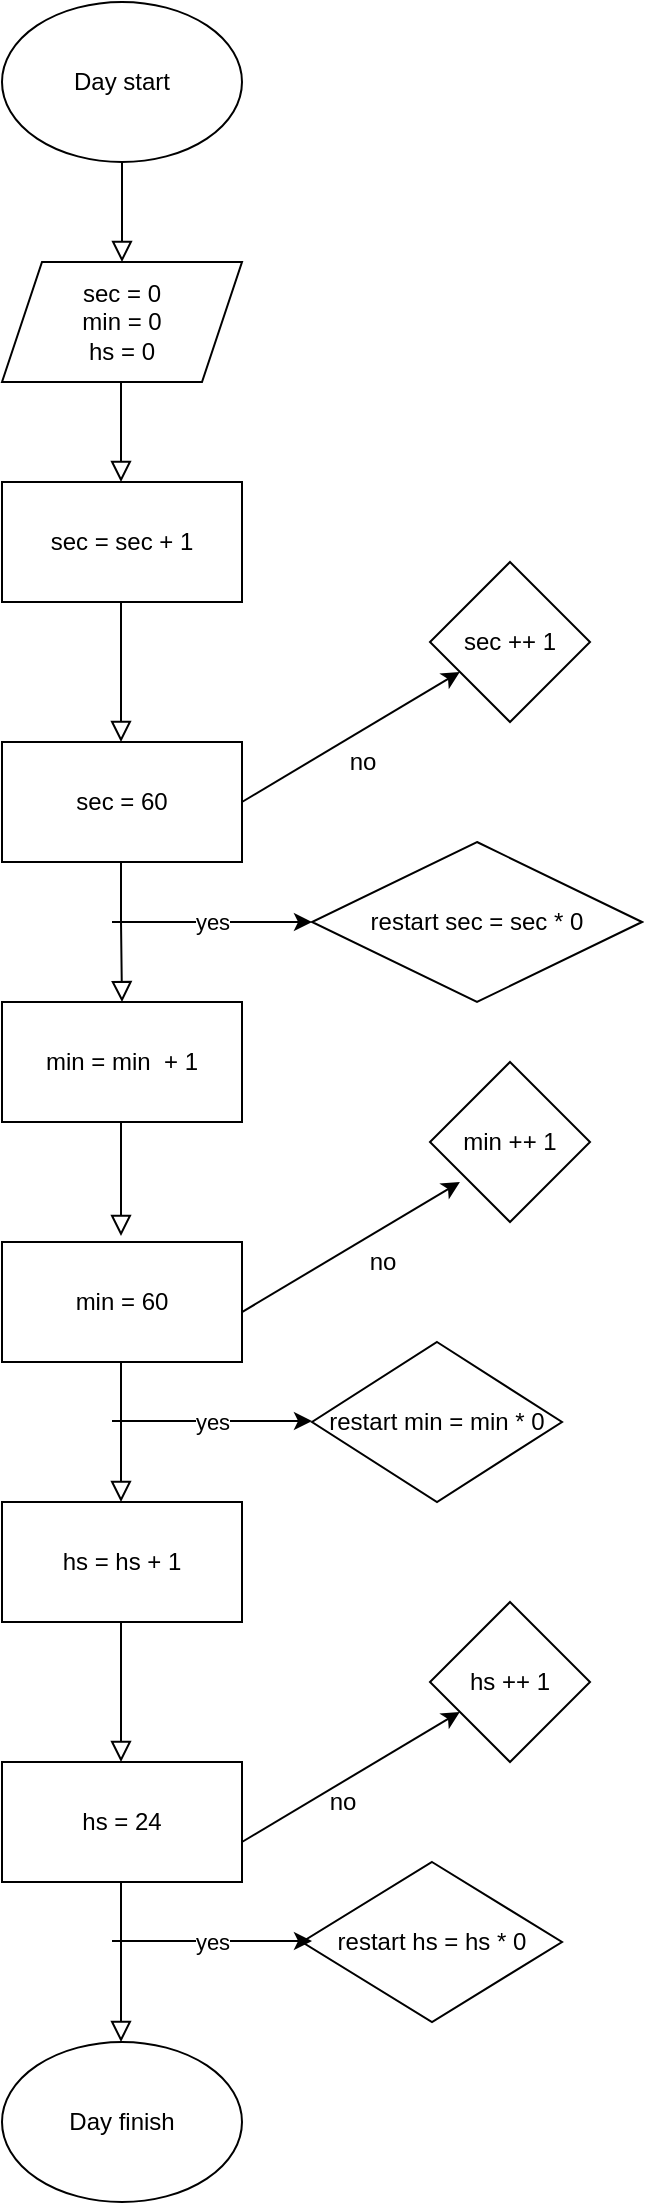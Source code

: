 <mxfile version="14.4.2" type="github">
  <diagram id="C5RBs43oDa-KdzZeNtuy" name="Page-1">
    <mxGraphModel dx="868" dy="520" grid="1" gridSize="10" guides="1" tooltips="1" connect="1" arrows="1" fold="1" page="1" pageScale="1" pageWidth="827" pageHeight="1169" math="0" shadow="0">
      <root>
        <mxCell id="WIyWlLk6GJQsqaUBKTNV-0" />
        <mxCell id="WIyWlLk6GJQsqaUBKTNV-1" parent="WIyWlLk6GJQsqaUBKTNV-0" />
        <mxCell id="WIyWlLk6GJQsqaUBKTNV-2" value="" style="rounded=0;html=1;jettySize=auto;orthogonalLoop=1;fontSize=11;endArrow=block;endFill=0;endSize=8;strokeWidth=1;shadow=0;labelBackgroundColor=none;edgeStyle=orthogonalEdgeStyle;" parent="WIyWlLk6GJQsqaUBKTNV-1" edge="1">
          <mxGeometry relative="1" as="geometry">
            <mxPoint x="220" y="120" as="sourcePoint" />
            <mxPoint x="220" y="170" as="targetPoint" />
          </mxGeometry>
        </mxCell>
        <mxCell id="HOnEsfr5_AqQ8r8YANOD-0" value="sec = 0&lt;br&gt;min = 0&lt;br&gt;hs = 0" style="shape=parallelogram;perimeter=parallelogramPerimeter;whiteSpace=wrap;html=1;fixedSize=1;" vertex="1" parent="WIyWlLk6GJQsqaUBKTNV-1">
          <mxGeometry x="160" y="170" width="120" height="60" as="geometry" />
        </mxCell>
        <mxCell id="HOnEsfr5_AqQ8r8YANOD-3" value="" style="rounded=0;html=1;jettySize=auto;orthogonalLoop=1;fontSize=11;endArrow=block;endFill=0;endSize=8;strokeWidth=1;shadow=0;labelBackgroundColor=none;edgeStyle=orthogonalEdgeStyle;" edge="1" parent="WIyWlLk6GJQsqaUBKTNV-1">
          <mxGeometry relative="1" as="geometry">
            <mxPoint x="219.5" y="230" as="sourcePoint" />
            <mxPoint x="219.5" y="280" as="targetPoint" />
          </mxGeometry>
        </mxCell>
        <mxCell id="HOnEsfr5_AqQ8r8YANOD-4" value="sec = 60" style="rounded=0;whiteSpace=wrap;html=1;" vertex="1" parent="WIyWlLk6GJQsqaUBKTNV-1">
          <mxGeometry x="160" y="410" width="120" height="60" as="geometry" />
        </mxCell>
        <mxCell id="HOnEsfr5_AqQ8r8YANOD-5" value="" style="rounded=0;html=1;jettySize=auto;orthogonalLoop=1;fontSize=11;endArrow=block;endFill=0;endSize=8;strokeWidth=1;shadow=0;labelBackgroundColor=none;edgeStyle=orthogonalEdgeStyle;" edge="1" parent="WIyWlLk6GJQsqaUBKTNV-1">
          <mxGeometry relative="1" as="geometry">
            <mxPoint x="219.5" y="340" as="sourcePoint" />
            <mxPoint x="219.5" y="410" as="targetPoint" />
          </mxGeometry>
        </mxCell>
        <mxCell id="HOnEsfr5_AqQ8r8YANOD-9" value="sec = sec + 1" style="rounded=0;whiteSpace=wrap;html=1;" vertex="1" parent="WIyWlLk6GJQsqaUBKTNV-1">
          <mxGeometry x="160" y="280" width="120" height="60" as="geometry" />
        </mxCell>
        <mxCell id="HOnEsfr5_AqQ8r8YANOD-11" value="" style="rounded=0;html=1;jettySize=auto;orthogonalLoop=1;fontSize=11;endArrow=block;endFill=0;endSize=8;strokeWidth=1;shadow=0;labelBackgroundColor=none;edgeStyle=orthogonalEdgeStyle;" edge="1" parent="WIyWlLk6GJQsqaUBKTNV-1" target="HOnEsfr5_AqQ8r8YANOD-12">
          <mxGeometry relative="1" as="geometry">
            <mxPoint x="219.5" y="470" as="sourcePoint" />
            <mxPoint x="219.5" y="520" as="targetPoint" />
            <Array as="points">
              <mxPoint x="220" y="500" />
              <mxPoint x="220" y="500" />
            </Array>
          </mxGeometry>
        </mxCell>
        <mxCell id="HOnEsfr5_AqQ8r8YANOD-12" value="min = min&amp;nbsp; + 1" style="rounded=0;whiteSpace=wrap;html=1;" vertex="1" parent="WIyWlLk6GJQsqaUBKTNV-1">
          <mxGeometry x="160" y="540" width="120" height="60" as="geometry" />
        </mxCell>
        <mxCell id="HOnEsfr5_AqQ8r8YANOD-13" value="" style="rounded=0;html=1;jettySize=auto;orthogonalLoop=1;fontSize=11;endArrow=block;endFill=0;endSize=8;strokeWidth=1;shadow=0;labelBackgroundColor=none;edgeStyle=orthogonalEdgeStyle;" edge="1" parent="WIyWlLk6GJQsqaUBKTNV-1">
          <mxGeometry relative="1" as="geometry">
            <mxPoint x="219.5" y="607" as="sourcePoint" />
            <mxPoint x="219.5" y="657" as="targetPoint" />
            <Array as="points">
              <mxPoint x="220" y="600" />
              <mxPoint x="220" y="600" />
            </Array>
          </mxGeometry>
        </mxCell>
        <mxCell id="HOnEsfr5_AqQ8r8YANOD-15" value="min = 60" style="rounded=0;whiteSpace=wrap;html=1;" vertex="1" parent="WIyWlLk6GJQsqaUBKTNV-1">
          <mxGeometry x="160" y="660" width="120" height="60" as="geometry" />
        </mxCell>
        <mxCell id="HOnEsfr5_AqQ8r8YANOD-16" value="" style="rounded=0;html=1;jettySize=auto;orthogonalLoop=1;fontSize=11;endArrow=block;endFill=0;endSize=8;strokeWidth=1;shadow=0;labelBackgroundColor=none;edgeStyle=orthogonalEdgeStyle;" edge="1" parent="WIyWlLk6GJQsqaUBKTNV-1">
          <mxGeometry relative="1" as="geometry">
            <mxPoint x="219.5" y="720" as="sourcePoint" />
            <mxPoint x="219.5" y="790" as="targetPoint" />
            <Array as="points">
              <mxPoint x="220" y="750" />
              <mxPoint x="220" y="750" />
            </Array>
          </mxGeometry>
        </mxCell>
        <mxCell id="HOnEsfr5_AqQ8r8YANOD-18" value="hs = hs + 1" style="rounded=0;whiteSpace=wrap;html=1;" vertex="1" parent="WIyWlLk6GJQsqaUBKTNV-1">
          <mxGeometry x="160" y="790" width="120" height="60" as="geometry" />
        </mxCell>
        <mxCell id="HOnEsfr5_AqQ8r8YANOD-20" value="" style="rounded=0;html=1;jettySize=auto;orthogonalLoop=1;fontSize=11;endArrow=block;endFill=0;endSize=8;strokeWidth=1;shadow=0;labelBackgroundColor=none;edgeStyle=orthogonalEdgeStyle;" edge="1" parent="WIyWlLk6GJQsqaUBKTNV-1">
          <mxGeometry relative="1" as="geometry">
            <mxPoint x="219.5" y="850" as="sourcePoint" />
            <mxPoint x="219.5" y="920" as="targetPoint" />
            <Array as="points">
              <mxPoint x="220" y="880" />
              <mxPoint x="220" y="880" />
            </Array>
          </mxGeometry>
        </mxCell>
        <mxCell id="HOnEsfr5_AqQ8r8YANOD-22" value="hs = 24" style="rounded=0;whiteSpace=wrap;html=1;" vertex="1" parent="WIyWlLk6GJQsqaUBKTNV-1">
          <mxGeometry x="160" y="920" width="120" height="60" as="geometry" />
        </mxCell>
        <mxCell id="HOnEsfr5_AqQ8r8YANOD-23" value="" style="rounded=0;html=1;jettySize=auto;orthogonalLoop=1;fontSize=11;endArrow=block;endFill=0;endSize=8;strokeWidth=1;shadow=0;labelBackgroundColor=none;edgeStyle=orthogonalEdgeStyle;" edge="1" parent="WIyWlLk6GJQsqaUBKTNV-1" target="HOnEsfr5_AqQ8r8YANOD-24">
          <mxGeometry relative="1" as="geometry">
            <mxPoint x="219.5" y="980" as="sourcePoint" />
            <mxPoint x="219.5" y="1030" as="targetPoint" />
          </mxGeometry>
        </mxCell>
        <mxCell id="HOnEsfr5_AqQ8r8YANOD-24" value="Day finish" style="ellipse;whiteSpace=wrap;html=1;" vertex="1" parent="WIyWlLk6GJQsqaUBKTNV-1">
          <mxGeometry x="160" y="1060" width="120" height="80" as="geometry" />
        </mxCell>
        <mxCell id="HOnEsfr5_AqQ8r8YANOD-25" value="Day start" style="ellipse;whiteSpace=wrap;html=1;" vertex="1" parent="WIyWlLk6GJQsqaUBKTNV-1">
          <mxGeometry x="160" y="40" width="120" height="80" as="geometry" />
        </mxCell>
        <mxCell id="HOnEsfr5_AqQ8r8YANOD-26" value="" style="endArrow=classic;html=1;" edge="1" parent="WIyWlLk6GJQsqaUBKTNV-1" target="HOnEsfr5_AqQ8r8YANOD-27">
          <mxGeometry width="50" height="50" relative="1" as="geometry">
            <mxPoint x="280" y="440" as="sourcePoint" />
            <mxPoint x="330" y="390" as="targetPoint" />
          </mxGeometry>
        </mxCell>
        <mxCell id="HOnEsfr5_AqQ8r8YANOD-27" value="sec ++ 1" style="rhombus;whiteSpace=wrap;html=1;" vertex="1" parent="WIyWlLk6GJQsqaUBKTNV-1">
          <mxGeometry x="374" y="320" width="80" height="80" as="geometry" />
        </mxCell>
        <mxCell id="HOnEsfr5_AqQ8r8YANOD-28" value="" style="endArrow=classic;html=1;" edge="1" parent="WIyWlLk6GJQsqaUBKTNV-1">
          <mxGeometry width="50" height="50" relative="1" as="geometry">
            <mxPoint x="280" y="695.05" as="sourcePoint" />
            <mxPoint x="388.953" y="630.003" as="targetPoint" />
          </mxGeometry>
        </mxCell>
        <mxCell id="HOnEsfr5_AqQ8r8YANOD-29" value="min ++ 1" style="rhombus;whiteSpace=wrap;html=1;" vertex="1" parent="WIyWlLk6GJQsqaUBKTNV-1">
          <mxGeometry x="374" y="570" width="80" height="80" as="geometry" />
        </mxCell>
        <mxCell id="HOnEsfr5_AqQ8r8YANOD-30" value="hs ++ 1" style="rhombus;whiteSpace=wrap;html=1;" vertex="1" parent="WIyWlLk6GJQsqaUBKTNV-1">
          <mxGeometry x="374" y="840" width="80" height="80" as="geometry" />
        </mxCell>
        <mxCell id="HOnEsfr5_AqQ8r8YANOD-31" value="" style="endArrow=classic;html=1;" edge="1" parent="WIyWlLk6GJQsqaUBKTNV-1">
          <mxGeometry width="50" height="50" relative="1" as="geometry">
            <mxPoint x="280" y="960" as="sourcePoint" />
            <mxPoint x="388.953" y="894.953" as="targetPoint" />
          </mxGeometry>
        </mxCell>
        <mxCell id="HOnEsfr5_AqQ8r8YANOD-32" value="no" style="text;html=1;align=center;verticalAlign=middle;resizable=0;points=[];autosize=1;" vertex="1" parent="WIyWlLk6GJQsqaUBKTNV-1">
          <mxGeometry x="325" y="410" width="30" height="20" as="geometry" />
        </mxCell>
        <mxCell id="HOnEsfr5_AqQ8r8YANOD-33" value="no" style="text;html=1;align=center;verticalAlign=middle;resizable=0;points=[];autosize=1;" vertex="1" parent="WIyWlLk6GJQsqaUBKTNV-1">
          <mxGeometry x="335" y="660" width="30" height="20" as="geometry" />
        </mxCell>
        <mxCell id="HOnEsfr5_AqQ8r8YANOD-34" value="no" style="text;html=1;align=center;verticalAlign=middle;resizable=0;points=[];autosize=1;" vertex="1" parent="WIyWlLk6GJQsqaUBKTNV-1">
          <mxGeometry x="315" y="930" width="30" height="20" as="geometry" />
        </mxCell>
        <mxCell id="HOnEsfr5_AqQ8r8YANOD-37" value="restart hs = hs * 0" style="rhombus;whiteSpace=wrap;html=1;" vertex="1" parent="WIyWlLk6GJQsqaUBKTNV-1">
          <mxGeometry x="310" y="970" width="130" height="80" as="geometry" />
        </mxCell>
        <mxCell id="HOnEsfr5_AqQ8r8YANOD-38" value="restart min = min * 0" style="rhombus;whiteSpace=wrap;html=1;" vertex="1" parent="WIyWlLk6GJQsqaUBKTNV-1">
          <mxGeometry x="315" y="710" width="125" height="80" as="geometry" />
        </mxCell>
        <mxCell id="HOnEsfr5_AqQ8r8YANOD-39" value="restart sec = sec * 0" style="rhombus;whiteSpace=wrap;html=1;" vertex="1" parent="WIyWlLk6GJQsqaUBKTNV-1">
          <mxGeometry x="315" y="460" width="165" height="80" as="geometry" />
        </mxCell>
        <mxCell id="HOnEsfr5_AqQ8r8YANOD-40" value="" style="endArrow=classic;html=1;" edge="1" parent="WIyWlLk6GJQsqaUBKTNV-1">
          <mxGeometry relative="1" as="geometry">
            <mxPoint x="215" y="500" as="sourcePoint" />
            <mxPoint x="315" y="500" as="targetPoint" />
          </mxGeometry>
        </mxCell>
        <mxCell id="HOnEsfr5_AqQ8r8YANOD-41" value="yes" style="edgeLabel;resizable=0;html=1;align=center;verticalAlign=middle;" connectable="0" vertex="1" parent="HOnEsfr5_AqQ8r8YANOD-40">
          <mxGeometry relative="1" as="geometry" />
        </mxCell>
        <mxCell id="HOnEsfr5_AqQ8r8YANOD-42" value="" style="endArrow=classic;html=1;" edge="1" parent="WIyWlLk6GJQsqaUBKTNV-1">
          <mxGeometry relative="1" as="geometry">
            <mxPoint x="215" y="749.5" as="sourcePoint" />
            <mxPoint x="315" y="749.5" as="targetPoint" />
          </mxGeometry>
        </mxCell>
        <mxCell id="HOnEsfr5_AqQ8r8YANOD-43" value="yes" style="edgeLabel;resizable=0;html=1;align=center;verticalAlign=middle;" connectable="0" vertex="1" parent="HOnEsfr5_AqQ8r8YANOD-42">
          <mxGeometry relative="1" as="geometry" />
        </mxCell>
        <mxCell id="HOnEsfr5_AqQ8r8YANOD-44" value="" style="endArrow=classic;html=1;" edge="1" parent="WIyWlLk6GJQsqaUBKTNV-1">
          <mxGeometry relative="1" as="geometry">
            <mxPoint x="215" y="1009.5" as="sourcePoint" />
            <mxPoint x="315" y="1009.5" as="targetPoint" />
          </mxGeometry>
        </mxCell>
        <mxCell id="HOnEsfr5_AqQ8r8YANOD-45" value="yes" style="edgeLabel;resizable=0;html=1;align=center;verticalAlign=middle;" connectable="0" vertex="1" parent="HOnEsfr5_AqQ8r8YANOD-44">
          <mxGeometry relative="1" as="geometry" />
        </mxCell>
      </root>
    </mxGraphModel>
  </diagram>
</mxfile>
